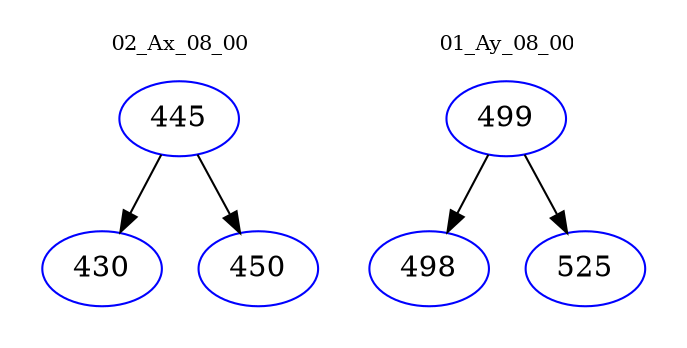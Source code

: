 digraph{
subgraph cluster_0 {
color = white
label = "02_Ax_08_00";
fontsize=10;
T0_445 [label="445", color="blue"]
T0_445 -> T0_430 [color="black"]
T0_430 [label="430", color="blue"]
T0_445 -> T0_450 [color="black"]
T0_450 [label="450", color="blue"]
}
subgraph cluster_1 {
color = white
label = "01_Ay_08_00";
fontsize=10;
T1_499 [label="499", color="blue"]
T1_499 -> T1_498 [color="black"]
T1_498 [label="498", color="blue"]
T1_499 -> T1_525 [color="black"]
T1_525 [label="525", color="blue"]
}
}
